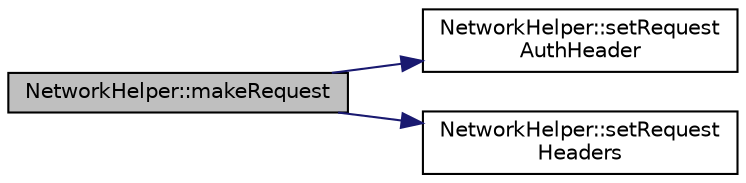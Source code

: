 digraph "NetworkHelper::makeRequest"
{
 // INTERACTIVE_SVG=YES
 // LATEX_PDF_SIZE
  edge [fontname="Helvetica",fontsize="10",labelfontname="Helvetica",labelfontsize="10"];
  node [fontname="Helvetica",fontsize="10",shape=record];
  rankdir="LR";
  Node13 [label="NetworkHelper::makeRequest",height=0.2,width=0.4,color="black", fillcolor="grey75", style="filled", fontcolor="black",tooltip=" "];
  Node13 -> Node14 [color="midnightblue",fontsize="10",style="solid",fontname="Helvetica"];
  Node14 [label="NetworkHelper::setRequest\lAuthHeader",height=0.2,width=0.4,color="black", fillcolor="white", style="filled",URL="$class_network_helper.html#a399431d07f53fe9d51de9cc8feb82870",tooltip=" "];
  Node13 -> Node15 [color="midnightblue",fontsize="10",style="solid",fontname="Helvetica"];
  Node15 [label="NetworkHelper::setRequest\lHeaders",height=0.2,width=0.4,color="black", fillcolor="white", style="filled",URL="$class_network_helper.html#acd2024e4fdc4c63c6b3d159f834a5b7d",tooltip=" "];
}
